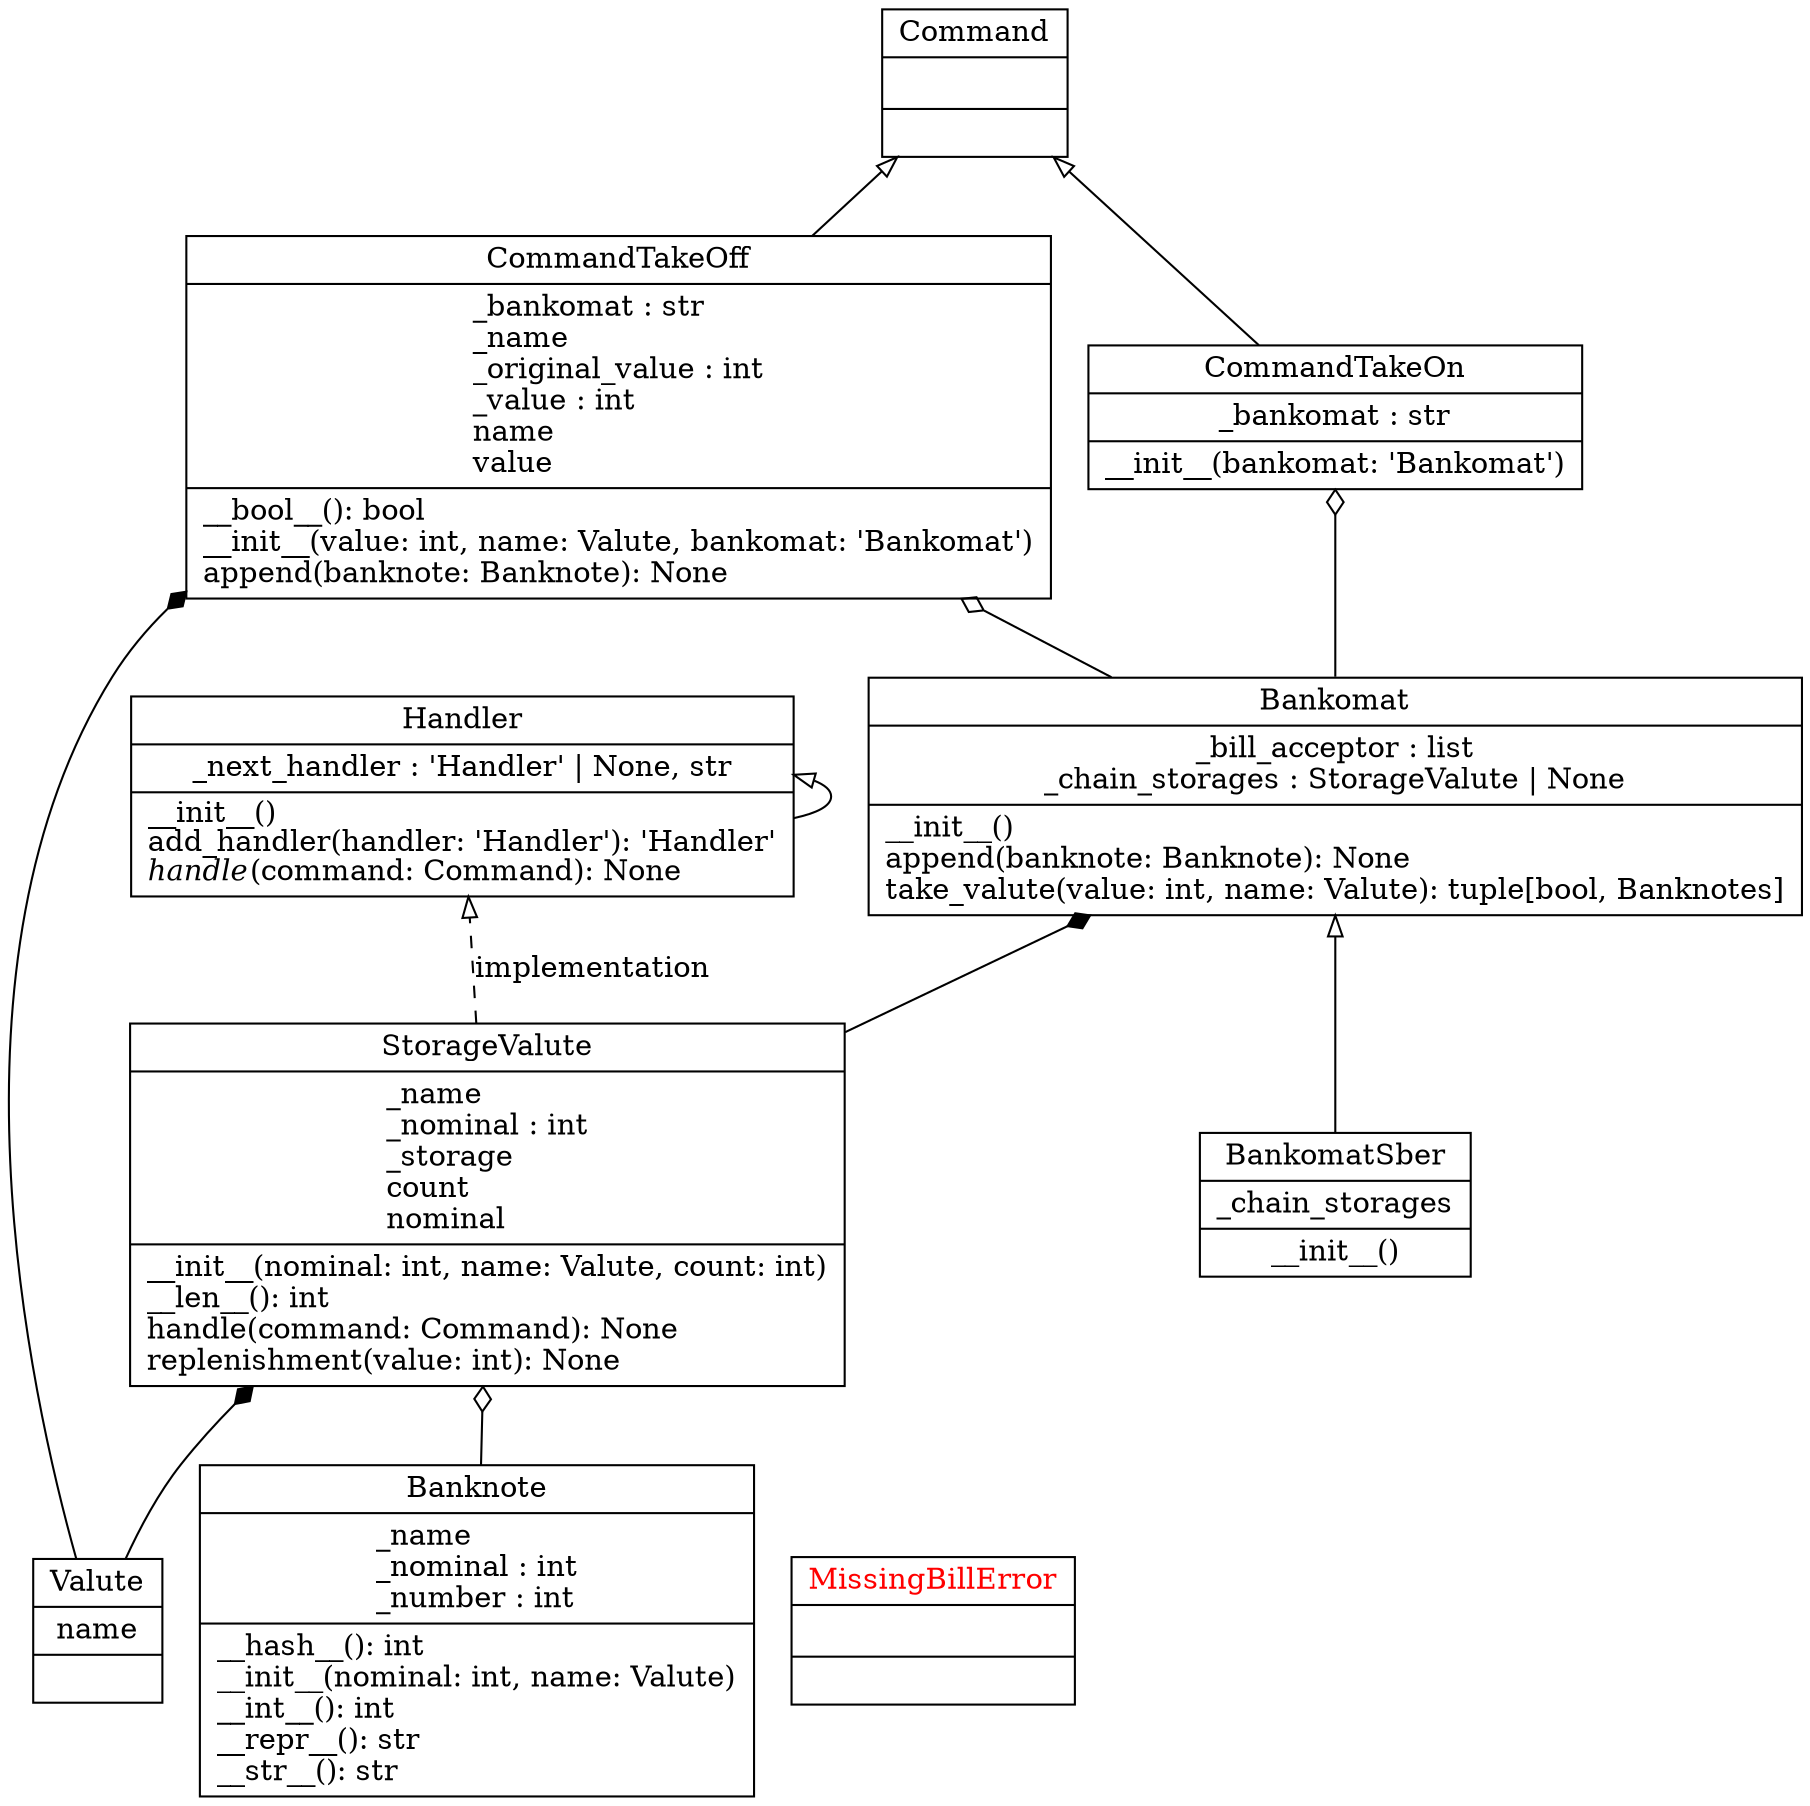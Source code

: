 digraph "classes_bankomat" {
rankdir=BT
edge[arrowtail=empty]
charset="utf-8"
"Bankomat" [
    color="black",
    fontcolor="black",
    label=<{Bankomat|_bill_acceptor : list<br/>_chain_storages : StorageValute \| None<br ALIGN="LEFT"/>|__init__()<br ALIGN="LEFT"/>append(banknote: Banknote): None<br ALIGN="LEFT"/>take_valute(value: int, name: Valute): tuple[bool, Banknotes]<br ALIGN="LEFT"/>}>,
    shape="record",
    style="solid"];
"BankomatSber" [
    color="black",
    fontcolor="black",
    label=<{BankomatSber|_chain_storages<br ALIGN="LEFT"/>|__init__()<br ALIGN="LEFT"/>}>,
    shape="record",
    style="solid"];
"Banknote" [
    color="black",
    fontcolor="black",
    label=<{Banknote|_name<br ALIGN="LEFT"/>_nominal : int<br ALIGN="LEFT"/>_number : int<br ALIGN="LEFT"/>|__hash__(): int<br ALIGN="LEFT"/>__init__(nominal: int, name: Valute)<br ALIGN="LEFT"/>__int__(): int<br ALIGN="LEFT"/>__repr__(): str<br ALIGN="LEFT"/>__str__(): str<br ALIGN="LEFT"/>}>,
    shape="record",
    style="solid"];
"Command" [
    color="black",
    fontcolor="black",
    label=<{Command|<br ALIGN="LEFT"/>|}>,
    shape="record",
    style="solid"];
"CommandTakeOff" [
    color="black",
    fontcolor="black",
    label=<{CommandTakeOff|_bankomat : str<br ALIGN="LEFT"/>_name<br ALIGN="LEFT"/>_original_value : int<br ALIGN="LEFT"/>_value : int<br ALIGN="LEFT"/>name<br ALIGN="LEFT"/>value<br ALIGN="LEFT"/>|__bool__(): bool<br ALIGN="LEFT"/>__init__(value: int, name: Valute, bankomat: 'Bankomat')<br ALIGN="LEFT"/>append(banknote: Banknote): None<br ALIGN="LEFT"/>}>,
    shape="record",
    style="solid"];
"CommandTakeOn" [
    color="black",
    fontcolor="black",
    label=<{CommandTakeOn|_bankomat : str<br ALIGN="LEFT"/>|__init__(bankomat: 'Bankomat')<br ALIGN="LEFT"/>}>,
    shape="record",
    style="solid"];
"Valute" [
    color="black",
    fontcolor="black",
    label=<{Valute|name<br ALIGN="LEFT"/>|}>,
    shape="record",
    style="solid"];
"Handler" [
    color="black",
    fontcolor="black",
    label=<{Handler|_next_handler : 'Handler' \| None, str<br ALIGN="LEFT"/>|__init__()<br ALIGN="LEFT"/>add_handler(handler: 'Handler'): 'Handler'<br ALIGN="LEFT"/><I>handle</I>(command: Command): None<br ALIGN="LEFT"/>}>,
    shape="record",
    style="solid"];
"MissingBillError" [
    color="black",
    fontcolor="red",
    label=<{MissingBillError|<br ALIGN="LEFT"/>|}>,
    shape="record",
    style="solid"];
"StorageValute" [
    color="black",
    fontcolor="black",
    label=<{StorageValute|_name<br ALIGN="LEFT"/>_nominal : int<br ALIGN="LEFT"/>_storage<br ALIGN="LEFT"/>count<br ALIGN="LEFT"/>nominal<br ALIGN="LEFT"/>|__init__(nominal: int, name: Valute, count: int)<br ALIGN="LEFT"/>__len__(): int<br ALIGN="LEFT"/>handle(command: Command): None<br ALIGN="LEFT"/>replenishment(value: int): None<br ALIGN="LEFT"/>}>,
    shape="record",
    style="solid"];

"BankomatSber" -> "Bankomat" [arrowhead="empty",];
"CommandTakeOff" -> "Command" [arrowhead="empty", arrowtail="none"];
"CommandTakeOn" -> "Command" [arrowhead="empty", arrowtail="none"];
"StorageValute" -> "Handler" [arrowhead="empty", arrowtail="none", style=dashed, label=implementation];
"Handler" -> "Handler" [arrowhead="empty", arrowtail="none"];
"Valute" -> "StorageValute" [arrowhead="diamond"]
"Banknote" -> "StorageValute" [constraint=false, arrowhead=odiamond]
"StorageValute" -> "Bankomat" [constraint=true, arrowhead=diamond]
"Bankomat" -> "CommandTakeOff" [constraint=true, arrowhead=odiamond]
"Valute" -> "CommandTakeOff" [constraint=true, arrowhead=diamond]
"Bankomat" -> "CommandTakeOn" [constraint=true, arrowhead=odiamond]
}
